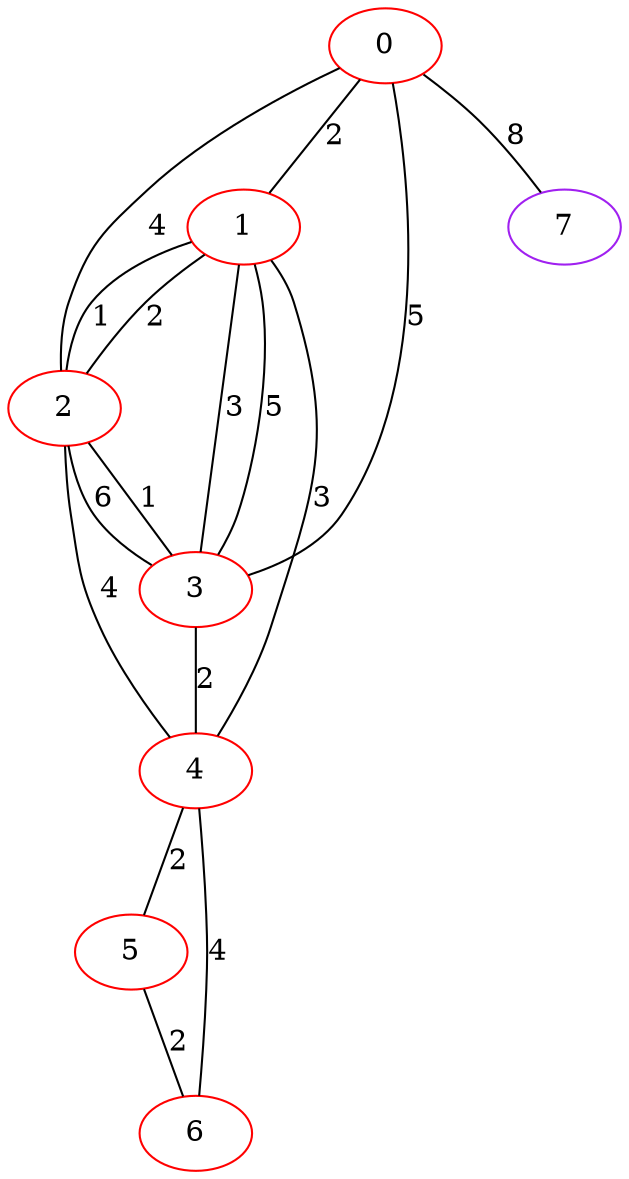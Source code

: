 graph "" {
0 [color=red, weight=1];
1 [color=red, weight=1];
2 [color=red, weight=1];
3 [color=red, weight=1];
4 [color=red, weight=1];
5 [color=red, weight=1];
6 [color=red, weight=1];
7 [color=purple, weight=4];
0 -- 1  [key=0, label=2];
0 -- 2  [key=0, label=4];
0 -- 3  [key=0, label=5];
0 -- 7  [key=0, label=8];
1 -- 2  [key=0, label=2];
1 -- 2  [key=1, label=1];
1 -- 3  [key=0, label=3];
1 -- 3  [key=1, label=5];
1 -- 4  [key=0, label=3];
2 -- 3  [key=0, label=1];
2 -- 3  [key=1, label=6];
2 -- 4  [key=0, label=4];
3 -- 4  [key=0, label=2];
4 -- 5  [key=0, label=2];
4 -- 6  [key=0, label=4];
5 -- 6  [key=0, label=2];
}
